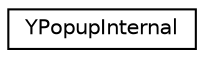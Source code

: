 digraph "Graphical Class Hierarchy"
{
 // LATEX_PDF_SIZE
  edge [fontname="Helvetica",fontsize="10",labelfontname="Helvetica",labelfontsize="10"];
  node [fontname="Helvetica",fontsize="10",shape=record];
  rankdir="LR";
  Node0 [label="YPopupInternal",height=0.2,width=0.4,color="black", fillcolor="white", style="filled",URL="$classYPopupInternal.html",tooltip=" "];
}
